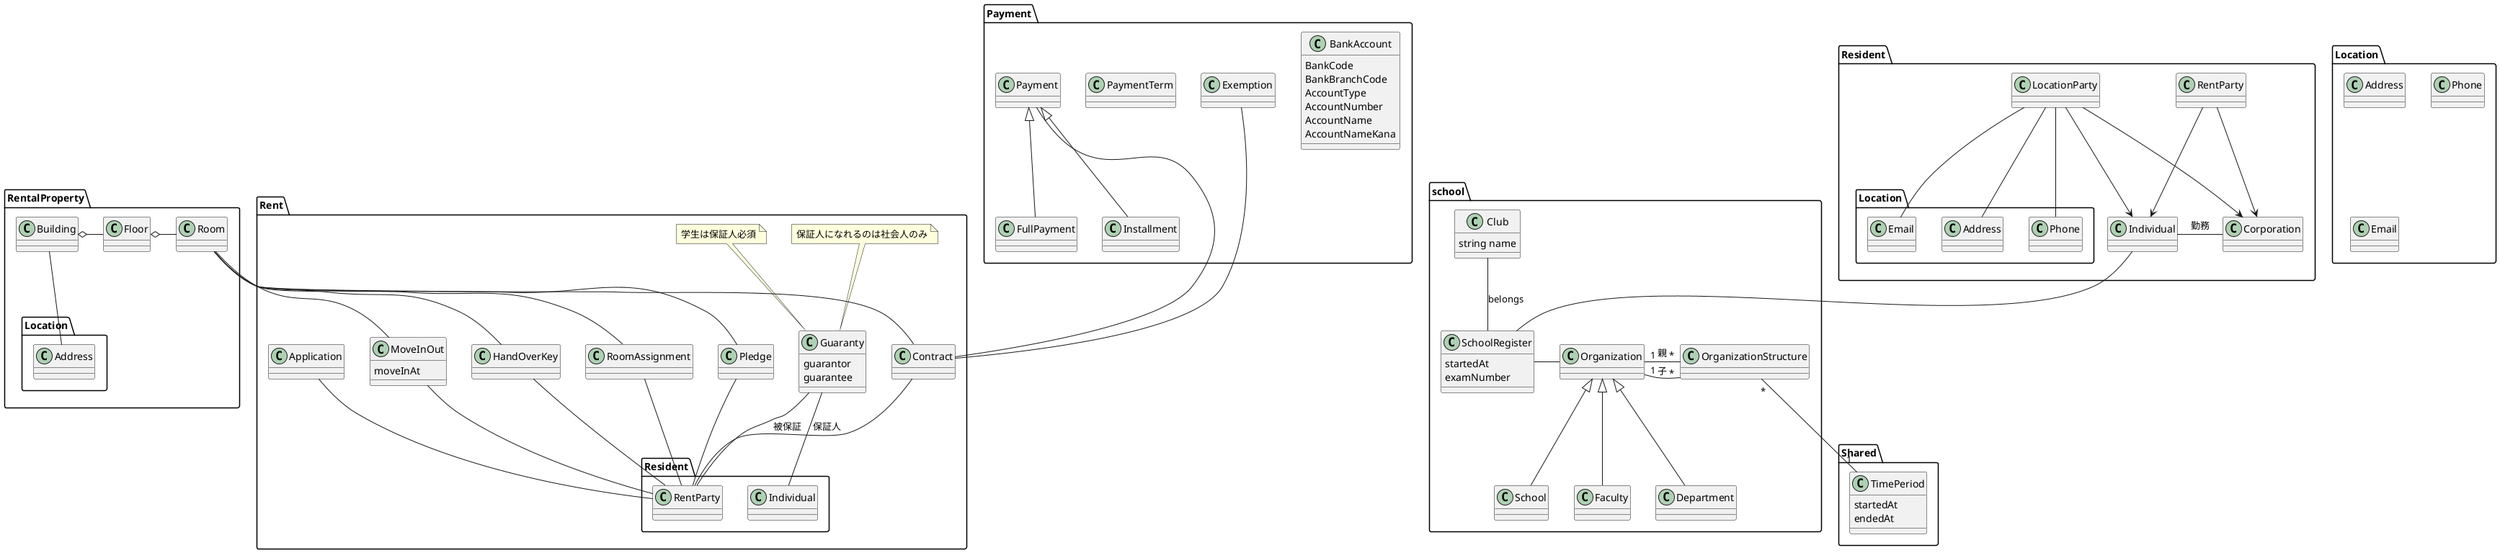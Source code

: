 @startuml
package Shared {
  class TimePeriod {
    startedAt
    endedAt
  }
}
package RentalProperty{
  class Building
  class Floor
  class Room
  Building o- Floor
  Floor o- Room
  Building -- Location.Address
}
package Rent {
  class Contract
  class Pledge
  class Guaranty {
    guarantor
    guarantee
  }
  note top of Guaranty: 保証人になれるのは社会人のみ
  note top of Guaranty: 学生は保証人必須
  class Application
  class MoveInOut {
    moveInAt
  }
  class HandOverKey
  class RoomAssignment
  Room -- Contract
  Contract -- Resident.RentParty
  Room -- Pledge
  Pledge -- Resident.RentParty
  Room -- MoveInOut
  MoveInOut -- Resident.RentParty
  Room -- HandOverKey
  HandOverKey -- Resident.RentParty
  Room -- RoomAssignment
  RoomAssignment -- Resident.RentParty
  Application -- Resident.RentParty
  Guaranty -- Resident.RentParty:被保証
  Guaranty -- Resident.Individual: 保証人
}
package Resident{
  class RentParty
  class LocationParty
  class Corporation
  class Individual

  RentParty --> Individual
  RentParty --> Corporation
  LocationParty --> Individual
  LocationParty --> Corporation
  LocationParty -- Location.Email
  LocationParty -- Location.Address
  LocationParty -- Location.Phone
  Individual - Corporation :勤務
}
package Location{
  class Address
  class Phone
  class Email
}

package Payment {
  class BankAccount {
    BankCode
    BankBranchCode
    AccountType
    AccountNumber
    AccountName
    AccountNameKana
  }
  class Payment
  class PaymentTerm
  class Exemption
  class FullPayment
  class Installment
  Payment --- Contract
  Exemption -- Contract
  Payment <|-- FullPayment
  Payment <|-- Installment
}

package school {
  class SchoolRegister {
    startedAt
    examNumber
  }
  class OrganizationStructure
  class Organization
  class School
  class Faculty
  class Department
  class Club {
    string name
  }
  Organization <|-- School
  Organization <|-- Faculty
  Organization <|-- Department
  OrganizationStructure "*" -right- "1" Organization :親
  OrganizationStructure "*" -right- "1" Organization :子
  OrganizationStructure "*" -down- "1" TimePeriod
  Resident.Individual -- SchoolRegister
  SchoolRegister - Organization
  Club -- SchoolRegister :belongs
}

@enduml